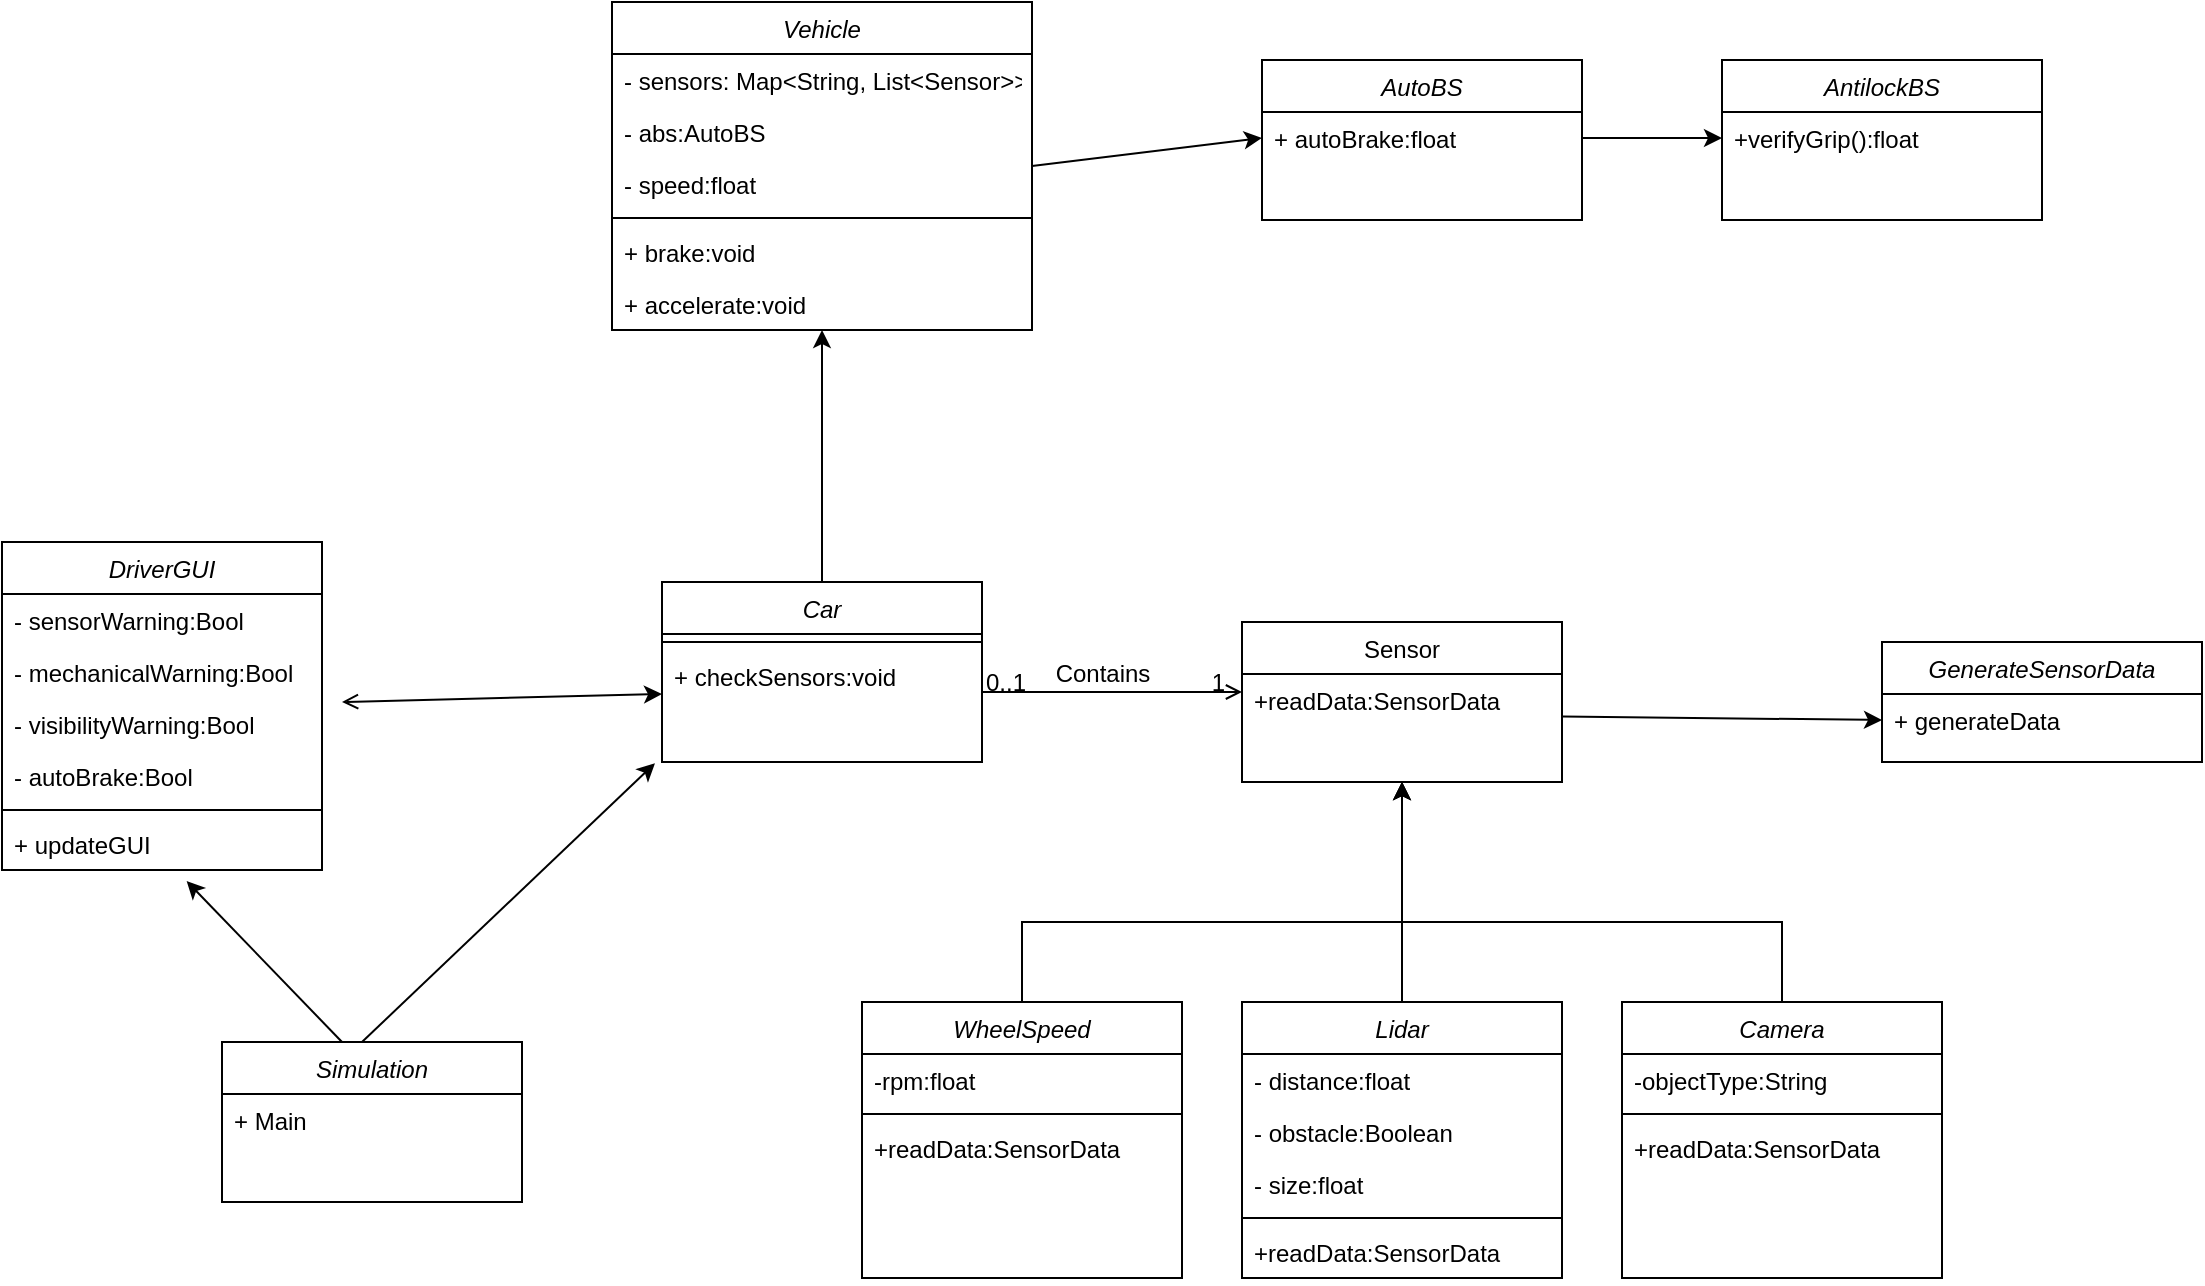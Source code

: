 <mxfile version="27.0.2">
  <diagram id="C5RBs43oDa-KdzZeNtuy" name="Page-1">
    <mxGraphModel dx="2074" dy="2051" grid="1" gridSize="10" guides="1" tooltips="1" connect="1" arrows="1" fold="1" page="1" pageScale="1" pageWidth="827" pageHeight="1169" math="0" shadow="0">
      <root>
        <mxCell id="WIyWlLk6GJQsqaUBKTNV-0" />
        <mxCell id="WIyWlLk6GJQsqaUBKTNV-1" parent="WIyWlLk6GJQsqaUBKTNV-0" />
        <mxCell id="zkfFHV4jXpPFQw0GAbJ--0" value="Car" style="swimlane;fontStyle=2;align=center;verticalAlign=top;childLayout=stackLayout;horizontal=1;startSize=26;horizontalStack=0;resizeParent=1;resizeLast=0;collapsible=1;marginBottom=0;rounded=0;shadow=0;strokeWidth=1;" parent="WIyWlLk6GJQsqaUBKTNV-1" vertex="1">
          <mxGeometry x="220" y="140" width="160" height="90" as="geometry">
            <mxRectangle x="230" y="140" width="160" height="26" as="alternateBounds" />
          </mxGeometry>
        </mxCell>
        <mxCell id="zkfFHV4jXpPFQw0GAbJ--4" value="" style="line;html=1;strokeWidth=1;align=left;verticalAlign=middle;spacingTop=-1;spacingLeft=3;spacingRight=3;rotatable=0;labelPosition=right;points=[];portConstraint=eastwest;" parent="zkfFHV4jXpPFQw0GAbJ--0" vertex="1">
          <mxGeometry y="26" width="160" height="8" as="geometry" />
        </mxCell>
        <mxCell id="ujaW5bJ4WFL04hnQgbP0-60" value="+ checkSensors:void" style="text;align=left;verticalAlign=top;spacingLeft=4;spacingRight=4;overflow=hidden;rotatable=0;points=[[0,0.5],[1,0.5]];portConstraint=eastwest;" vertex="1" parent="zkfFHV4jXpPFQw0GAbJ--0">
          <mxGeometry y="34" width="160" height="26" as="geometry" />
        </mxCell>
        <mxCell id="zkfFHV4jXpPFQw0GAbJ--17" value="Sensor" style="swimlane;fontStyle=0;align=center;verticalAlign=top;childLayout=stackLayout;horizontal=1;startSize=26;horizontalStack=0;resizeParent=1;resizeLast=0;collapsible=1;marginBottom=0;rounded=0;shadow=0;strokeWidth=1;" parent="WIyWlLk6GJQsqaUBKTNV-1" vertex="1">
          <mxGeometry x="510" y="160" width="160" height="80" as="geometry">
            <mxRectangle x="550" y="140" width="160" height="26" as="alternateBounds" />
          </mxGeometry>
        </mxCell>
        <mxCell id="ujaW5bJ4WFL04hnQgbP0-18" value="+readData:SensorData" style="text;align=left;verticalAlign=top;spacingLeft=4;spacingRight=4;overflow=hidden;rotatable=0;points=[[0,0.5],[1,0.5]];portConstraint=eastwest;rounded=0;shadow=0;html=0;" vertex="1" parent="zkfFHV4jXpPFQw0GAbJ--17">
          <mxGeometry y="26" width="160" height="26" as="geometry" />
        </mxCell>
        <mxCell id="zkfFHV4jXpPFQw0GAbJ--26" value="" style="endArrow=open;shadow=0;strokeWidth=1;rounded=0;curved=0;endFill=1;edgeStyle=elbowEdgeStyle;elbow=vertical;" parent="WIyWlLk6GJQsqaUBKTNV-1" source="zkfFHV4jXpPFQw0GAbJ--0" target="zkfFHV4jXpPFQw0GAbJ--17" edge="1">
          <mxGeometry x="0.5" y="41" relative="1" as="geometry">
            <mxPoint x="380" y="192" as="sourcePoint" />
            <mxPoint x="540" y="192" as="targetPoint" />
            <mxPoint x="-40" y="32" as="offset" />
          </mxGeometry>
        </mxCell>
        <mxCell id="zkfFHV4jXpPFQw0GAbJ--27" value="0..1" style="resizable=0;align=left;verticalAlign=bottom;labelBackgroundColor=none;fontSize=12;" parent="zkfFHV4jXpPFQw0GAbJ--26" connectable="0" vertex="1">
          <mxGeometry x="-1" relative="1" as="geometry">
            <mxPoint y="4" as="offset" />
          </mxGeometry>
        </mxCell>
        <mxCell id="zkfFHV4jXpPFQw0GAbJ--28" value="1" style="resizable=0;align=right;verticalAlign=bottom;labelBackgroundColor=none;fontSize=12;" parent="zkfFHV4jXpPFQw0GAbJ--26" connectable="0" vertex="1">
          <mxGeometry x="1" relative="1" as="geometry">
            <mxPoint x="-7" y="4" as="offset" />
          </mxGeometry>
        </mxCell>
        <mxCell id="zkfFHV4jXpPFQw0GAbJ--29" value="Contains" style="text;html=1;resizable=0;points=[];;align=center;verticalAlign=middle;labelBackgroundColor=none;rounded=0;shadow=0;strokeWidth=1;fontSize=12;" parent="zkfFHV4jXpPFQw0GAbJ--26" vertex="1" connectable="0">
          <mxGeometry x="0.5" y="49" relative="1" as="geometry">
            <mxPoint x="-38" y="40" as="offset" />
          </mxGeometry>
        </mxCell>
        <mxCell id="ujaW5bJ4WFL04hnQgbP0-16" style="edgeStyle=orthogonalEdgeStyle;rounded=0;orthogonalLoop=1;jettySize=auto;html=1;entryX=0.5;entryY=1;entryDx=0;entryDy=0;" edge="1" parent="WIyWlLk6GJQsqaUBKTNV-1" source="E8uVGfuYtLHOcSVP7xUE-0" target="zkfFHV4jXpPFQw0GAbJ--17">
          <mxGeometry relative="1" as="geometry">
            <Array as="points">
              <mxPoint x="780" y="310" />
              <mxPoint x="590" y="310" />
            </Array>
          </mxGeometry>
        </mxCell>
        <mxCell id="E8uVGfuYtLHOcSVP7xUE-0" value="Camera" style="swimlane;fontStyle=2;align=center;verticalAlign=top;childLayout=stackLayout;horizontal=1;startSize=26;horizontalStack=0;resizeParent=1;resizeLast=0;collapsible=1;marginBottom=0;rounded=0;shadow=0;strokeWidth=1;" parent="WIyWlLk6GJQsqaUBKTNV-1" vertex="1">
          <mxGeometry x="700" y="350" width="160" height="138" as="geometry">
            <mxRectangle x="230" y="140" width="160" height="26" as="alternateBounds" />
          </mxGeometry>
        </mxCell>
        <mxCell id="E8uVGfuYtLHOcSVP7xUE-1" value="-objectType:String" style="text;align=left;verticalAlign=top;spacingLeft=4;spacingRight=4;overflow=hidden;rotatable=0;points=[[0,0.5],[1,0.5]];portConstraint=eastwest;" parent="E8uVGfuYtLHOcSVP7xUE-0" vertex="1">
          <mxGeometry y="26" width="160" height="26" as="geometry" />
        </mxCell>
        <mxCell id="E8uVGfuYtLHOcSVP7xUE-4" value="" style="line;html=1;strokeWidth=1;align=left;verticalAlign=middle;spacingTop=-1;spacingLeft=3;spacingRight=3;rotatable=0;labelPosition=right;points=[];portConstraint=eastwest;" parent="E8uVGfuYtLHOcSVP7xUE-0" vertex="1">
          <mxGeometry y="52" width="160" height="8" as="geometry" />
        </mxCell>
        <mxCell id="E8uVGfuYtLHOcSVP7xUE-5" value="+readData:SensorData" style="text;align=left;verticalAlign=top;spacingLeft=4;spacingRight=4;overflow=hidden;rotatable=0;points=[[0,0.5],[1,0.5]];portConstraint=eastwest;" parent="E8uVGfuYtLHOcSVP7xUE-0" vertex="1">
          <mxGeometry y="60" width="160" height="26" as="geometry" />
        </mxCell>
        <mxCell id="ujaW5bJ4WFL04hnQgbP0-14" style="edgeStyle=orthogonalEdgeStyle;rounded=0;orthogonalLoop=1;jettySize=auto;html=1;entryX=0.5;entryY=1;entryDx=0;entryDy=0;" edge="1" parent="WIyWlLk6GJQsqaUBKTNV-1" source="E8uVGfuYtLHOcSVP7xUE-6" target="zkfFHV4jXpPFQw0GAbJ--17">
          <mxGeometry relative="1" as="geometry" />
        </mxCell>
        <mxCell id="E8uVGfuYtLHOcSVP7xUE-6" value="Lidar" style="swimlane;fontStyle=2;align=center;verticalAlign=top;childLayout=stackLayout;horizontal=1;startSize=26;horizontalStack=0;resizeParent=1;resizeLast=0;collapsible=1;marginBottom=0;rounded=0;shadow=0;strokeWidth=1;" parent="WIyWlLk6GJQsqaUBKTNV-1" vertex="1">
          <mxGeometry x="510" y="350" width="160" height="138" as="geometry">
            <mxRectangle x="230" y="140" width="160" height="26" as="alternateBounds" />
          </mxGeometry>
        </mxCell>
        <mxCell id="E8uVGfuYtLHOcSVP7xUE-7" value="- distance:float" style="text;align=left;verticalAlign=top;spacingLeft=4;spacingRight=4;overflow=hidden;rotatable=0;points=[[0,0.5],[1,0.5]];portConstraint=eastwest;" parent="E8uVGfuYtLHOcSVP7xUE-6" vertex="1">
          <mxGeometry y="26" width="160" height="26" as="geometry" />
        </mxCell>
        <mxCell id="ujaW5bJ4WFL04hnQgbP0-59" value="- obstacle:Boolean" style="text;align=left;verticalAlign=top;spacingLeft=4;spacingRight=4;overflow=hidden;rotatable=0;points=[[0,0.5],[1,0.5]];portConstraint=eastwest;rounded=0;shadow=0;html=0;" vertex="1" parent="E8uVGfuYtLHOcSVP7xUE-6">
          <mxGeometry y="52" width="160" height="26" as="geometry" />
        </mxCell>
        <mxCell id="E8uVGfuYtLHOcSVP7xUE-8" value="- size:float" style="text;align=left;verticalAlign=top;spacingLeft=4;spacingRight=4;overflow=hidden;rotatable=0;points=[[0,0.5],[1,0.5]];portConstraint=eastwest;rounded=0;shadow=0;html=0;" parent="E8uVGfuYtLHOcSVP7xUE-6" vertex="1">
          <mxGeometry y="78" width="160" height="26" as="geometry" />
        </mxCell>
        <mxCell id="E8uVGfuYtLHOcSVP7xUE-10" value="" style="line;html=1;strokeWidth=1;align=left;verticalAlign=middle;spacingTop=-1;spacingLeft=3;spacingRight=3;rotatable=0;labelPosition=right;points=[];portConstraint=eastwest;" parent="E8uVGfuYtLHOcSVP7xUE-6" vertex="1">
          <mxGeometry y="104" width="160" height="8" as="geometry" />
        </mxCell>
        <mxCell id="E8uVGfuYtLHOcSVP7xUE-11" value="+readData:SensorData" style="text;align=left;verticalAlign=top;spacingLeft=4;spacingRight=4;overflow=hidden;rotatable=0;points=[[0,0.5],[1,0.5]];portConstraint=eastwest;" parent="E8uVGfuYtLHOcSVP7xUE-6" vertex="1">
          <mxGeometry y="112" width="160" height="26" as="geometry" />
        </mxCell>
        <mxCell id="ujaW5bJ4WFL04hnQgbP0-13" style="edgeStyle=orthogonalEdgeStyle;rounded=0;orthogonalLoop=1;jettySize=auto;html=1;entryX=0.5;entryY=1;entryDx=0;entryDy=0;" edge="1" parent="WIyWlLk6GJQsqaUBKTNV-1" source="E8uVGfuYtLHOcSVP7xUE-12" target="zkfFHV4jXpPFQw0GAbJ--17">
          <mxGeometry relative="1" as="geometry">
            <Array as="points">
              <mxPoint x="400" y="310" />
              <mxPoint x="590" y="310" />
            </Array>
          </mxGeometry>
        </mxCell>
        <mxCell id="E8uVGfuYtLHOcSVP7xUE-12" value="WheelSpeed" style="swimlane;fontStyle=2;align=center;verticalAlign=top;childLayout=stackLayout;horizontal=1;startSize=26;horizontalStack=0;resizeParent=1;resizeLast=0;collapsible=1;marginBottom=0;rounded=0;shadow=0;strokeWidth=1;" parent="WIyWlLk6GJQsqaUBKTNV-1" vertex="1">
          <mxGeometry x="320" y="350" width="160" height="138" as="geometry">
            <mxRectangle x="230" y="140" width="160" height="26" as="alternateBounds" />
          </mxGeometry>
        </mxCell>
        <mxCell id="E8uVGfuYtLHOcSVP7xUE-14" value="-rpm:float" style="text;align=left;verticalAlign=top;spacingLeft=4;spacingRight=4;overflow=hidden;rotatable=0;points=[[0,0.5],[1,0.5]];portConstraint=eastwest;rounded=0;shadow=0;html=0;" parent="E8uVGfuYtLHOcSVP7xUE-12" vertex="1">
          <mxGeometry y="26" width="160" height="26" as="geometry" />
        </mxCell>
        <mxCell id="E8uVGfuYtLHOcSVP7xUE-16" value="" style="line;html=1;strokeWidth=1;align=left;verticalAlign=middle;spacingTop=-1;spacingLeft=3;spacingRight=3;rotatable=0;labelPosition=right;points=[];portConstraint=eastwest;" parent="E8uVGfuYtLHOcSVP7xUE-12" vertex="1">
          <mxGeometry y="52" width="160" height="8" as="geometry" />
        </mxCell>
        <mxCell id="E8uVGfuYtLHOcSVP7xUE-17" value="+readData:SensorData" style="text;align=left;verticalAlign=top;spacingLeft=4;spacingRight=4;overflow=hidden;rotatable=0;points=[[0,0.5],[1,0.5]];portConstraint=eastwest;" parent="E8uVGfuYtLHOcSVP7xUE-12" vertex="1">
          <mxGeometry y="60" width="160" height="26" as="geometry" />
        </mxCell>
        <mxCell id="E8uVGfuYtLHOcSVP7xUE-18" value="DriverGUI" style="swimlane;fontStyle=2;align=center;verticalAlign=top;childLayout=stackLayout;horizontal=1;startSize=26;horizontalStack=0;resizeParent=1;resizeLast=0;collapsible=1;marginBottom=0;rounded=0;shadow=0;strokeWidth=1;" parent="WIyWlLk6GJQsqaUBKTNV-1" vertex="1">
          <mxGeometry x="-110" y="120" width="160" height="164" as="geometry">
            <mxRectangle x="230" y="140" width="160" height="26" as="alternateBounds" />
          </mxGeometry>
        </mxCell>
        <mxCell id="E8uVGfuYtLHOcSVP7xUE-19" value="- sensorWarning:Bool" style="text;align=left;verticalAlign=top;spacingLeft=4;spacingRight=4;overflow=hidden;rotatable=0;points=[[0,0.5],[1,0.5]];portConstraint=eastwest;" parent="E8uVGfuYtLHOcSVP7xUE-18" vertex="1">
          <mxGeometry y="26" width="160" height="26" as="geometry" />
        </mxCell>
        <mxCell id="E8uVGfuYtLHOcSVP7xUE-20" value="- mechanicalWarning:Bool" style="text;align=left;verticalAlign=top;spacingLeft=4;spacingRight=4;overflow=hidden;rotatable=0;points=[[0,0.5],[1,0.5]];portConstraint=eastwest;rounded=0;shadow=0;html=0;" parent="E8uVGfuYtLHOcSVP7xUE-18" vertex="1">
          <mxGeometry y="52" width="160" height="26" as="geometry" />
        </mxCell>
        <mxCell id="ujaW5bJ4WFL04hnQgbP0-57" value="- visibilityWarning:Bool" style="text;align=left;verticalAlign=top;spacingLeft=4;spacingRight=4;overflow=hidden;rotatable=0;points=[[0,0.5],[1,0.5]];portConstraint=eastwest;rounded=0;shadow=0;html=0;" vertex="1" parent="E8uVGfuYtLHOcSVP7xUE-18">
          <mxGeometry y="78" width="160" height="26" as="geometry" />
        </mxCell>
        <mxCell id="E8uVGfuYtLHOcSVP7xUE-21" value="- autoBrake:Bool" style="text;align=left;verticalAlign=top;spacingLeft=4;spacingRight=4;overflow=hidden;rotatable=0;points=[[0,0.5],[1,0.5]];portConstraint=eastwest;rounded=0;shadow=0;html=0;" parent="E8uVGfuYtLHOcSVP7xUE-18" vertex="1">
          <mxGeometry y="104" width="160" height="26" as="geometry" />
        </mxCell>
        <mxCell id="E8uVGfuYtLHOcSVP7xUE-22" value="" style="line;html=1;strokeWidth=1;align=left;verticalAlign=middle;spacingTop=-1;spacingLeft=3;spacingRight=3;rotatable=0;labelPosition=right;points=[];portConstraint=eastwest;" parent="E8uVGfuYtLHOcSVP7xUE-18" vertex="1">
          <mxGeometry y="130" width="160" height="8" as="geometry" />
        </mxCell>
        <mxCell id="E8uVGfuYtLHOcSVP7xUE-23" value="+ updateGUI" style="text;align=left;verticalAlign=top;spacingLeft=4;spacingRight=4;overflow=hidden;rotatable=0;points=[[0,0.5],[1,0.5]];portConstraint=eastwest;" parent="E8uVGfuYtLHOcSVP7xUE-18" vertex="1">
          <mxGeometry y="138" width="160" height="26" as="geometry" />
        </mxCell>
        <mxCell id="E8uVGfuYtLHOcSVP7xUE-25" value="Vehicle" style="swimlane;fontStyle=2;align=center;verticalAlign=top;childLayout=stackLayout;horizontal=1;startSize=26;horizontalStack=0;resizeParent=1;resizeLast=0;collapsible=1;marginBottom=0;rounded=0;shadow=0;strokeWidth=1;" parent="WIyWlLk6GJQsqaUBKTNV-1" vertex="1">
          <mxGeometry x="195" y="-150" width="210" height="164" as="geometry">
            <mxRectangle x="230" y="140" width="160" height="26" as="alternateBounds" />
          </mxGeometry>
        </mxCell>
        <mxCell id="E8uVGfuYtLHOcSVP7xUE-26" value="- sensors: Map&lt;String, List&lt;Sensor&gt;&gt;" style="text;align=left;verticalAlign=top;spacingLeft=4;spacingRight=4;overflow=hidden;rotatable=0;points=[[0,0.5],[1,0.5]];portConstraint=eastwest;" parent="E8uVGfuYtLHOcSVP7xUE-25" vertex="1">
          <mxGeometry y="26" width="210" height="26" as="geometry" />
        </mxCell>
        <mxCell id="ujaW5bJ4WFL04hnQgbP0-55" value="- abs:AutoBS" style="text;align=left;verticalAlign=top;spacingLeft=4;spacingRight=4;overflow=hidden;rotatable=0;points=[[0,0.5],[1,0.5]];portConstraint=eastwest;rounded=0;shadow=0;html=0;" vertex="1" parent="E8uVGfuYtLHOcSVP7xUE-25">
          <mxGeometry y="52" width="210" height="26" as="geometry" />
        </mxCell>
        <mxCell id="E8uVGfuYtLHOcSVP7xUE-28" value="- speed:float" style="text;align=left;verticalAlign=top;spacingLeft=4;spacingRight=4;overflow=hidden;rotatable=0;points=[[0,0.5],[1,0.5]];portConstraint=eastwest;rounded=0;shadow=0;html=0;" parent="E8uVGfuYtLHOcSVP7xUE-25" vertex="1">
          <mxGeometry y="78" width="210" height="26" as="geometry" />
        </mxCell>
        <mxCell id="E8uVGfuYtLHOcSVP7xUE-29" value="" style="line;html=1;strokeWidth=1;align=left;verticalAlign=middle;spacingTop=-1;spacingLeft=3;spacingRight=3;rotatable=0;labelPosition=right;points=[];portConstraint=eastwest;" parent="E8uVGfuYtLHOcSVP7xUE-25" vertex="1">
          <mxGeometry y="104" width="210" height="8" as="geometry" />
        </mxCell>
        <mxCell id="E8uVGfuYtLHOcSVP7xUE-30" value="+ brake:void" style="text;align=left;verticalAlign=top;spacingLeft=4;spacingRight=4;overflow=hidden;rotatable=0;points=[[0,0.5],[1,0.5]];portConstraint=eastwest;" parent="E8uVGfuYtLHOcSVP7xUE-25" vertex="1">
          <mxGeometry y="112" width="210" height="26" as="geometry" />
        </mxCell>
        <mxCell id="ujaW5bJ4WFL04hnQgbP0-56" value="+ accelerate:void" style="text;align=left;verticalAlign=top;spacingLeft=4;spacingRight=4;overflow=hidden;rotatable=0;points=[[0,0.5],[1,0.5]];portConstraint=eastwest;" vertex="1" parent="E8uVGfuYtLHOcSVP7xUE-25">
          <mxGeometry y="138" width="210" height="26" as="geometry" />
        </mxCell>
        <mxCell id="ujaW5bJ4WFL04hnQgbP0-4" value="GenerateSensorData" style="swimlane;fontStyle=2;align=center;verticalAlign=top;childLayout=stackLayout;horizontal=1;startSize=26;horizontalStack=0;resizeParent=1;resizeLast=0;collapsible=1;marginBottom=0;rounded=0;shadow=0;strokeWidth=1;" vertex="1" parent="WIyWlLk6GJQsqaUBKTNV-1">
          <mxGeometry x="830" y="170" width="160" height="60" as="geometry">
            <mxRectangle x="230" y="140" width="160" height="26" as="alternateBounds" />
          </mxGeometry>
        </mxCell>
        <mxCell id="ujaW5bJ4WFL04hnQgbP0-9" value="+ generateData" style="text;align=left;verticalAlign=top;spacingLeft=4;spacingRight=4;overflow=hidden;rotatable=0;points=[[0,0.5],[1,0.5]];portConstraint=eastwest;" vertex="1" parent="ujaW5bJ4WFL04hnQgbP0-4">
          <mxGeometry y="26" width="160" height="26" as="geometry" />
        </mxCell>
        <mxCell id="ujaW5bJ4WFL04hnQgbP0-11" value="" style="endArrow=classic;html=1;rounded=0;entryX=0;entryY=0.5;entryDx=0;entryDy=0;exitX=1.002;exitY=0.817;exitDx=0;exitDy=0;exitPerimeter=0;" edge="1" parent="WIyWlLk6GJQsqaUBKTNV-1" source="ujaW5bJ4WFL04hnQgbP0-18" target="ujaW5bJ4WFL04hnQgbP0-9">
          <mxGeometry width="50" height="50" relative="1" as="geometry">
            <mxPoint x="340" y="220" as="sourcePoint" />
            <mxPoint x="390" y="170" as="targetPoint" />
          </mxGeometry>
        </mxCell>
        <mxCell id="ujaW5bJ4WFL04hnQgbP0-19" value="AutoBS" style="swimlane;fontStyle=2;align=center;verticalAlign=top;childLayout=stackLayout;horizontal=1;startSize=26;horizontalStack=0;resizeParent=1;resizeLast=0;collapsible=1;marginBottom=0;rounded=0;shadow=0;strokeWidth=1;" vertex="1" parent="WIyWlLk6GJQsqaUBKTNV-1">
          <mxGeometry x="520" y="-121" width="160" height="80" as="geometry">
            <mxRectangle x="230" y="140" width="160" height="26" as="alternateBounds" />
          </mxGeometry>
        </mxCell>
        <mxCell id="ujaW5bJ4WFL04hnQgbP0-24" value="+ autoBrake:float" style="text;align=left;verticalAlign=top;spacingLeft=4;spacingRight=4;overflow=hidden;rotatable=0;points=[[0,0.5],[1,0.5]];portConstraint=eastwest;" vertex="1" parent="ujaW5bJ4WFL04hnQgbP0-19">
          <mxGeometry y="26" width="160" height="26" as="geometry" />
        </mxCell>
        <mxCell id="ujaW5bJ4WFL04hnQgbP0-32" value="" style="endArrow=classic;html=1;rounded=0;exitX=0.5;exitY=0;exitDx=0;exitDy=0;entryX=0.5;entryY=1;entryDx=0;entryDy=0;" edge="1" parent="WIyWlLk6GJQsqaUBKTNV-1" source="zkfFHV4jXpPFQw0GAbJ--0" target="E8uVGfuYtLHOcSVP7xUE-25">
          <mxGeometry width="50" height="50" relative="1" as="geometry">
            <mxPoint x="370" y="90" as="sourcePoint" />
            <mxPoint x="300" y="-20" as="targetPoint" />
          </mxGeometry>
        </mxCell>
        <mxCell id="ujaW5bJ4WFL04hnQgbP0-34" value="" style="endArrow=classic;html=1;rounded=0;exitX=1;exitY=0.5;exitDx=0;exitDy=0;entryX=0;entryY=0.5;entryDx=0;entryDy=0;" edge="1" parent="WIyWlLk6GJQsqaUBKTNV-1" source="E8uVGfuYtLHOcSVP7xUE-25" target="ujaW5bJ4WFL04hnQgbP0-24">
          <mxGeometry width="50" height="50" relative="1" as="geometry">
            <mxPoint x="383" y="-105" as="sourcePoint" />
            <mxPoint x="500" y="-100" as="targetPoint" />
          </mxGeometry>
        </mxCell>
        <mxCell id="ujaW5bJ4WFL04hnQgbP0-35" value="" style="endArrow=classic;html=1;rounded=0;entryX=0;entryY=-0.154;entryDx=0;entryDy=0;startArrow=open;startFill=0;entryPerimeter=0;" edge="1" parent="WIyWlLk6GJQsqaUBKTNV-1">
          <mxGeometry width="50" height="50" relative="1" as="geometry">
            <mxPoint x="60" y="200" as="sourcePoint" />
            <mxPoint x="220" y="195.996" as="targetPoint" />
          </mxGeometry>
        </mxCell>
        <mxCell id="ujaW5bJ4WFL04hnQgbP0-37" value="AntilockBS" style="swimlane;fontStyle=2;align=center;verticalAlign=top;childLayout=stackLayout;horizontal=1;startSize=26;horizontalStack=0;resizeParent=1;resizeLast=0;collapsible=1;marginBottom=0;rounded=0;shadow=0;strokeWidth=1;" vertex="1" parent="WIyWlLk6GJQsqaUBKTNV-1">
          <mxGeometry x="750" y="-121" width="160" height="80" as="geometry">
            <mxRectangle x="230" y="140" width="160" height="26" as="alternateBounds" />
          </mxGeometry>
        </mxCell>
        <mxCell id="ujaW5bJ4WFL04hnQgbP0-39" value="+verifyGrip():float" style="text;align=left;verticalAlign=top;spacingLeft=4;spacingRight=4;overflow=hidden;rotatable=0;points=[[0,0.5],[1,0.5]];portConstraint=eastwest;" vertex="1" parent="ujaW5bJ4WFL04hnQgbP0-37">
          <mxGeometry y="26" width="160" height="26" as="geometry" />
        </mxCell>
        <mxCell id="ujaW5bJ4WFL04hnQgbP0-40" value="" style="edgeStyle=orthogonalEdgeStyle;rounded=0;orthogonalLoop=1;jettySize=auto;html=1;" edge="1" parent="WIyWlLk6GJQsqaUBKTNV-1" source="ujaW5bJ4WFL04hnQgbP0-24" target="ujaW5bJ4WFL04hnQgbP0-39">
          <mxGeometry relative="1" as="geometry" />
        </mxCell>
        <mxCell id="ujaW5bJ4WFL04hnQgbP0-47" value="Simulation" style="swimlane;fontStyle=2;align=center;verticalAlign=top;childLayout=stackLayout;horizontal=1;startSize=26;horizontalStack=0;resizeParent=1;resizeLast=0;collapsible=1;marginBottom=0;rounded=0;shadow=0;strokeWidth=1;" vertex="1" parent="WIyWlLk6GJQsqaUBKTNV-1">
          <mxGeometry y="370" width="150" height="80" as="geometry">
            <mxRectangle x="230" y="140" width="160" height="26" as="alternateBounds" />
          </mxGeometry>
        </mxCell>
        <mxCell id="ujaW5bJ4WFL04hnQgbP0-51" value="+ Main" style="text;align=left;verticalAlign=top;spacingLeft=4;spacingRight=4;overflow=hidden;rotatable=0;points=[[0,0.5],[1,0.5]];portConstraint=eastwest;" vertex="1" parent="ujaW5bJ4WFL04hnQgbP0-47">
          <mxGeometry y="26" width="150" height="26" as="geometry" />
        </mxCell>
        <mxCell id="ujaW5bJ4WFL04hnQgbP0-52" value="" style="endArrow=classic;html=1;rounded=0;entryX=-0.022;entryY=1.179;entryDx=0;entryDy=0;entryPerimeter=0;" edge="1" parent="WIyWlLk6GJQsqaUBKTNV-1">
          <mxGeometry width="50" height="50" relative="1" as="geometry">
            <mxPoint x="70" y="370" as="sourcePoint" />
            <mxPoint x="216.48" y="230.654" as="targetPoint" />
          </mxGeometry>
        </mxCell>
        <mxCell id="ujaW5bJ4WFL04hnQgbP0-53" value="" style="endArrow=classic;html=1;rounded=0;entryX=0.577;entryY=1.212;entryDx=0;entryDy=0;entryPerimeter=0;" edge="1" parent="WIyWlLk6GJQsqaUBKTNV-1" target="E8uVGfuYtLHOcSVP7xUE-23">
          <mxGeometry width="50" height="50" relative="1" as="geometry">
            <mxPoint x="60" y="370" as="sourcePoint" />
            <mxPoint x="110" y="320" as="targetPoint" />
          </mxGeometry>
        </mxCell>
      </root>
    </mxGraphModel>
  </diagram>
</mxfile>
